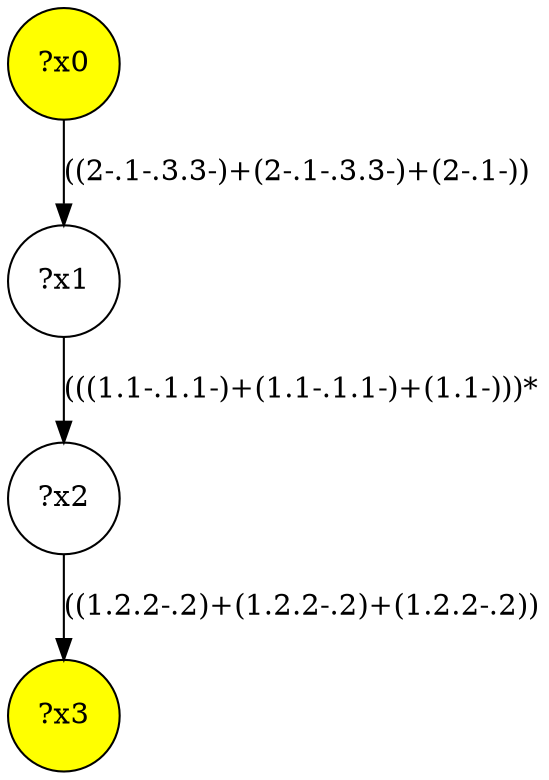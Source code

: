 digraph g {
	x0 [fillcolor="yellow", style="filled," shape=circle, label="?x0"];
	x3 [fillcolor="yellow", style="filled," shape=circle, label="?x3"];
	x1 [shape=circle, label="?x1"];
	x0 -> x1 [label="((2-.1-.3.3-)+(2-.1-.3.3-)+(2-.1-))"];
	x2 [shape=circle, label="?x2"];
	x1 -> x2 [label="(((1.1-.1.1-)+(1.1-.1.1-)+(1.1-)))*"];
	x2 -> x3 [label="((1.2.2-.2)+(1.2.2-.2)+(1.2.2-.2))"];
}

